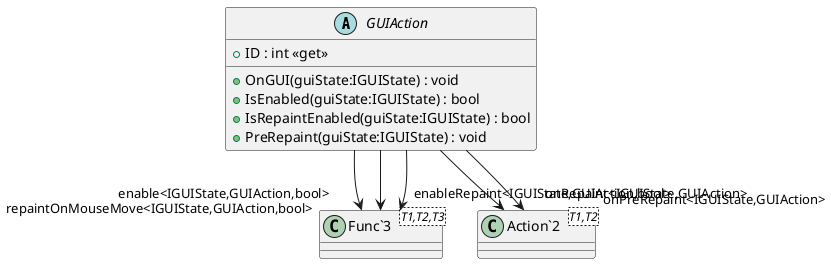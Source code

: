 @startuml
abstract class GUIAction {
    + ID : int <<get>>
    + OnGUI(guiState:IGUIState) : void
    + IsEnabled(guiState:IGUIState) : bool
    + IsRepaintEnabled(guiState:IGUIState) : bool
    + PreRepaint(guiState:IGUIState) : void
}
class "Func`3"<T1,T2,T3> {
}
class "Action`2"<T1,T2> {
}
GUIAction --> "enable<IGUIState,GUIAction,bool>" "Func`3"
GUIAction --> "enableRepaint<IGUIState,GUIAction,bool>" "Func`3"
GUIAction --> "repaintOnMouseMove<IGUIState,GUIAction,bool>" "Func`3"
GUIAction --> "onPreRepaint<IGUIState,GUIAction>" "Action`2"
GUIAction --> "onRepaint<IGUIState,GUIAction>" "Action`2"
@enduml
